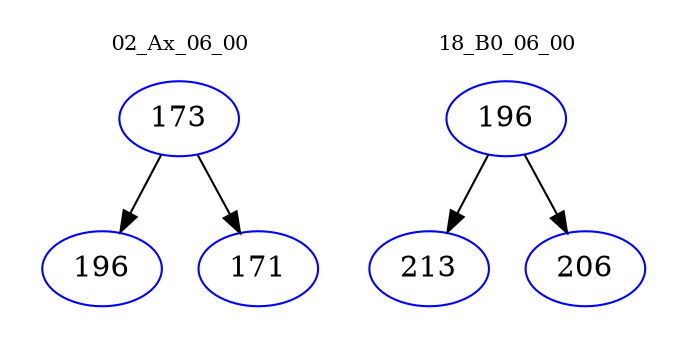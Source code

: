 digraph{
subgraph cluster_0 {
color = white
label = "02_Ax_06_00";
fontsize=10;
T0_173 [label="173", color="blue"]
T0_173 -> T0_196 [color="black"]
T0_196 [label="196", color="blue"]
T0_173 -> T0_171 [color="black"]
T0_171 [label="171", color="blue"]
}
subgraph cluster_1 {
color = white
label = "18_B0_06_00";
fontsize=10;
T1_196 [label="196", color="blue"]
T1_196 -> T1_213 [color="black"]
T1_213 [label="213", color="blue"]
T1_196 -> T1_206 [color="black"]
T1_206 [label="206", color="blue"]
}
}

